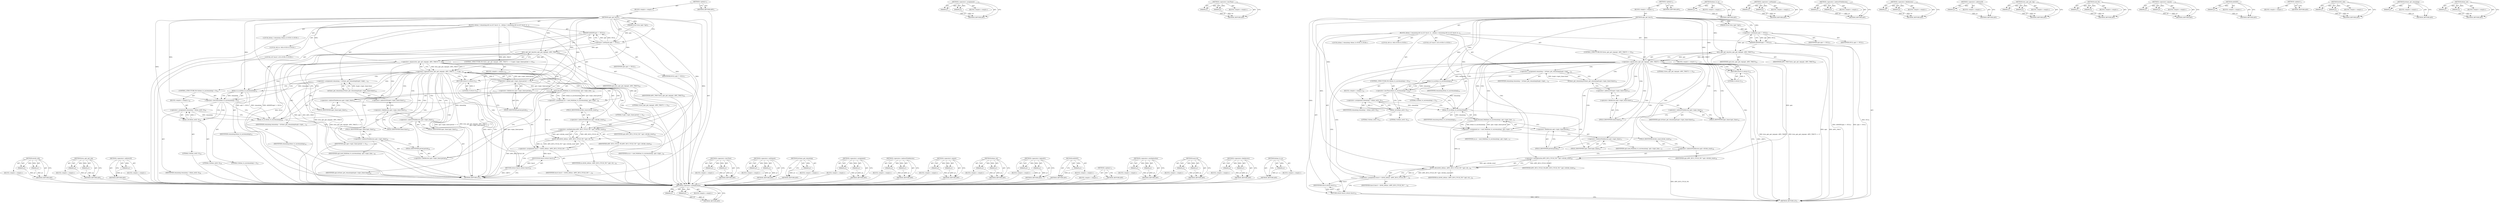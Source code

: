 digraph "ktime_to_ns" {
vulnerable_159 [label=<(METHOD,&lt;operator&gt;.multiplication)>];
vulnerable_160 [label=<(PARAM,p1)>];
vulnerable_161 [label=<(PARAM,p2)>];
vulnerable_162 [label=<(BLOCK,&lt;empty&gt;,&lt;empty&gt;)>];
vulnerable_163 [label=<(METHOD_RETURN,ANY)>];
vulnerable_112 [label=<(METHOD,&lt;operator&gt;.assignment)>];
vulnerable_113 [label=<(PARAM,p1)>];
vulnerable_114 [label=<(PARAM,p2)>];
vulnerable_115 [label=<(BLOCK,&lt;empty&gt;,&lt;empty&gt;)>];
vulnerable_116 [label=<(METHOD_RETURN,ANY)>];
vulnerable_135 [label=<(METHOD,&lt;operator&gt;.lessThan)>];
vulnerable_136 [label=<(PARAM,p1)>];
vulnerable_137 [label=<(PARAM,p2)>];
vulnerable_138 [label=<(BLOCK,&lt;empty&gt;,&lt;empty&gt;)>];
vulnerable_139 [label=<(METHOD_RETURN,ANY)>];
vulnerable_6 [label=<(METHOD,&lt;global&gt;)<SUB>1</SUB>>];
vulnerable_7 [label=<(BLOCK,&lt;empty&gt;,&lt;empty&gt;)<SUB>1</SUB>>];
vulnerable_8 [label=<(METHOD,apic_get_tmcct)<SUB>1</SUB>>];
vulnerable_9 [label=<(PARAM,struct kvm_lapic *apic)<SUB>1</SUB>>];
vulnerable_10 [label=<(BLOCK,{
	ktime_t remaining;
	s64 ns;
	u32 tmcct;

 	A...,{
	ktime_t remaining;
	s64 ns;
	u32 tmcct;

 	A...)<SUB>2</SUB>>];
vulnerable_11 [label="<(LOCAL,ktime_t remaining: ktime_t)<SUB>3</SUB>>"];
vulnerable_12 [label="<(LOCAL,s64 ns: s64)<SUB>4</SUB>>"];
vulnerable_13 [label="<(LOCAL,u32 tmcct: u32)<SUB>5</SUB>>"];
vulnerable_14 [label=<(ASSERT,ASSERT(apic != NULL))<SUB>7</SUB>>];
vulnerable_15 [label=<(&lt;operator&gt;.notEquals,apic != NULL)<SUB>7</SUB>>];
vulnerable_16 [label=<(IDENTIFIER,apic,apic != NULL)<SUB>7</SUB>>];
vulnerable_17 [label=<(IDENTIFIER,NULL,apic != NULL)<SUB>7</SUB>>];
vulnerable_18 [label=<(CONTROL_STRUCTURE,IF,if (kvm_apic_get_reg(apic, APIC_TMICT) == 0))<SUB>10</SUB>>];
vulnerable_19 [label=<(&lt;operator&gt;.equals,kvm_apic_get_reg(apic, APIC_TMICT) == 0)<SUB>10</SUB>>];
vulnerable_20 [label=<(kvm_apic_get_reg,kvm_apic_get_reg(apic, APIC_TMICT))<SUB>10</SUB>>];
vulnerable_21 [label=<(IDENTIFIER,apic,kvm_apic_get_reg(apic, APIC_TMICT))<SUB>10</SUB>>];
vulnerable_22 [label=<(IDENTIFIER,APIC_TMICT,kvm_apic_get_reg(apic, APIC_TMICT))<SUB>10</SUB>>];
vulnerable_23 [label=<(LITERAL,0,kvm_apic_get_reg(apic, APIC_TMICT) == 0)<SUB>10</SUB>>];
vulnerable_24 [label=<(BLOCK,&lt;empty&gt;,&lt;empty&gt;)<SUB>11</SUB>>];
vulnerable_25 [label=<(RETURN,return 0;,return 0;)<SUB>11</SUB>>];
vulnerable_26 [label=<(LITERAL,0,return 0;)<SUB>11</SUB>>];
vulnerable_27 [label=<(&lt;operator&gt;.assignment,remaining = hrtimer_get_remaining(&amp;apic-&gt;lapic_...)<SUB>13</SUB>>];
vulnerable_28 [label=<(IDENTIFIER,remaining,remaining = hrtimer_get_remaining(&amp;apic-&gt;lapic_...)<SUB>13</SUB>>];
vulnerable_29 [label=<(hrtimer_get_remaining,hrtimer_get_remaining(&amp;apic-&gt;lapic_timer.timer))<SUB>13</SUB>>];
vulnerable_30 [label=<(&lt;operator&gt;.addressOf,&amp;apic-&gt;lapic_timer.timer)<SUB>13</SUB>>];
vulnerable_31 [label=<(&lt;operator&gt;.fieldAccess,apic-&gt;lapic_timer.timer)<SUB>13</SUB>>];
vulnerable_32 [label=<(&lt;operator&gt;.indirectFieldAccess,apic-&gt;lapic_timer)<SUB>13</SUB>>];
vulnerable_33 [label=<(IDENTIFIER,apic,hrtimer_get_remaining(&amp;apic-&gt;lapic_timer.timer))<SUB>13</SUB>>];
vulnerable_34 [label=<(FIELD_IDENTIFIER,lapic_timer,lapic_timer)<SUB>13</SUB>>];
vulnerable_35 [label=<(FIELD_IDENTIFIER,timer,timer)<SUB>13</SUB>>];
vulnerable_36 [label=<(CONTROL_STRUCTURE,IF,if (ktime_to_ns(remaining) &lt; 0))<SUB>14</SUB>>];
vulnerable_37 [label=<(&lt;operator&gt;.lessThan,ktime_to_ns(remaining) &lt; 0)<SUB>14</SUB>>];
vulnerable_38 [label=<(ktime_to_ns,ktime_to_ns(remaining))<SUB>14</SUB>>];
vulnerable_39 [label=<(IDENTIFIER,remaining,ktime_to_ns(remaining))<SUB>14</SUB>>];
vulnerable_40 [label=<(LITERAL,0,ktime_to_ns(remaining) &lt; 0)<SUB>14</SUB>>];
vulnerable_41 [label=<(BLOCK,&lt;empty&gt;,&lt;empty&gt;)<SUB>15</SUB>>];
vulnerable_42 [label=<(&lt;operator&gt;.assignment,remaining = ktime_set(0, 0))<SUB>15</SUB>>];
vulnerable_43 [label=<(IDENTIFIER,remaining,remaining = ktime_set(0, 0))<SUB>15</SUB>>];
vulnerable_44 [label=<(ktime_set,ktime_set(0, 0))<SUB>15</SUB>>];
vulnerable_45 [label=<(LITERAL,0,ktime_set(0, 0))<SUB>15</SUB>>];
vulnerable_46 [label=<(LITERAL,0,ktime_set(0, 0))<SUB>15</SUB>>];
vulnerable_47 [label=<(&lt;operator&gt;.assignment,ns = mod_64(ktime_to_ns(remaining), apic-&gt;lapic...)<SUB>17</SUB>>];
vulnerable_48 [label=<(IDENTIFIER,ns,ns = mod_64(ktime_to_ns(remaining), apic-&gt;lapic...)<SUB>17</SUB>>];
vulnerable_49 [label=<(mod_64,mod_64(ktime_to_ns(remaining), apic-&gt;lapic_time...)<SUB>17</SUB>>];
vulnerable_50 [label=<(ktime_to_ns,ktime_to_ns(remaining))<SUB>17</SUB>>];
vulnerable_51 [label=<(IDENTIFIER,remaining,ktime_to_ns(remaining))<SUB>17</SUB>>];
vulnerable_52 [label=<(&lt;operator&gt;.fieldAccess,apic-&gt;lapic_timer.period)<SUB>17</SUB>>];
vulnerable_53 [label=<(&lt;operator&gt;.indirectFieldAccess,apic-&gt;lapic_timer)<SUB>17</SUB>>];
vulnerable_54 [label=<(IDENTIFIER,apic,mod_64(ktime_to_ns(remaining), apic-&gt;lapic_time...)<SUB>17</SUB>>];
vulnerable_55 [label=<(FIELD_IDENTIFIER,lapic_timer,lapic_timer)<SUB>17</SUB>>];
vulnerable_56 [label=<(FIELD_IDENTIFIER,period,period)<SUB>17</SUB>>];
vulnerable_57 [label=<(&lt;operator&gt;.assignment,tmcct = div64_u64(ns,
			 (APIC_BUS_CYCLE_NS * ...)<SUB>18</SUB>>];
vulnerable_58 [label=<(IDENTIFIER,tmcct,tmcct = div64_u64(ns,
			 (APIC_BUS_CYCLE_NS * ...)<SUB>18</SUB>>];
vulnerable_59 [label=<(div64_u64,div64_u64(ns,
			 (APIC_BUS_CYCLE_NS * apic-&gt;di...)<SUB>18</SUB>>];
vulnerable_60 [label=<(IDENTIFIER,ns,div64_u64(ns,
			 (APIC_BUS_CYCLE_NS * apic-&gt;di...)<SUB>18</SUB>>];
vulnerable_61 [label=<(&lt;operator&gt;.multiplication,APIC_BUS_CYCLE_NS * apic-&gt;divide_count)<SUB>19</SUB>>];
vulnerable_62 [label=<(IDENTIFIER,APIC_BUS_CYCLE_NS,APIC_BUS_CYCLE_NS * apic-&gt;divide_count)<SUB>19</SUB>>];
vulnerable_63 [label=<(&lt;operator&gt;.indirectFieldAccess,apic-&gt;divide_count)<SUB>19</SUB>>];
vulnerable_64 [label=<(IDENTIFIER,apic,APIC_BUS_CYCLE_NS * apic-&gt;divide_count)<SUB>19</SUB>>];
vulnerable_65 [label=<(FIELD_IDENTIFIER,divide_count,divide_count)<SUB>19</SUB>>];
vulnerable_66 [label=<(RETURN,return tmcct;,return tmcct;)<SUB>21</SUB>>];
vulnerable_67 [label=<(IDENTIFIER,tmcct,return tmcct;)<SUB>21</SUB>>];
vulnerable_68 [label=<(METHOD_RETURN,u32)<SUB>1</SUB>>];
vulnerable_70 [label=<(METHOD_RETURN,ANY)<SUB>1</SUB>>];
vulnerable_140 [label=<(METHOD,ktime_to_ns)>];
vulnerable_141 [label=<(PARAM,p1)>];
vulnerable_142 [label=<(BLOCK,&lt;empty&gt;,&lt;empty&gt;)>];
vulnerable_143 [label=<(METHOD_RETURN,ANY)>];
vulnerable_97 [label=<(METHOD,&lt;operator&gt;.notEquals)>];
vulnerable_98 [label=<(PARAM,p1)>];
vulnerable_99 [label=<(PARAM,p2)>];
vulnerable_100 [label=<(BLOCK,&lt;empty&gt;,&lt;empty&gt;)>];
vulnerable_101 [label=<(METHOD_RETURN,ANY)>];
vulnerable_130 [label=<(METHOD,&lt;operator&gt;.indirectFieldAccess)>];
vulnerable_131 [label=<(PARAM,p1)>];
vulnerable_132 [label=<(PARAM,p2)>];
vulnerable_133 [label=<(BLOCK,&lt;empty&gt;,&lt;empty&gt;)>];
vulnerable_134 [label=<(METHOD_RETURN,ANY)>];
vulnerable_125 [label=<(METHOD,&lt;operator&gt;.fieldAccess)>];
vulnerable_126 [label=<(PARAM,p1)>];
vulnerable_127 [label=<(PARAM,p2)>];
vulnerable_128 [label=<(BLOCK,&lt;empty&gt;,&lt;empty&gt;)>];
vulnerable_129 [label=<(METHOD_RETURN,ANY)>];
vulnerable_121 [label=<(METHOD,&lt;operator&gt;.addressOf)>];
vulnerable_122 [label=<(PARAM,p1)>];
vulnerable_123 [label=<(BLOCK,&lt;empty&gt;,&lt;empty&gt;)>];
vulnerable_124 [label=<(METHOD_RETURN,ANY)>];
vulnerable_107 [label=<(METHOD,kvm_apic_get_reg)>];
vulnerable_108 [label=<(PARAM,p1)>];
vulnerable_109 [label=<(PARAM,p2)>];
vulnerable_110 [label=<(BLOCK,&lt;empty&gt;,&lt;empty&gt;)>];
vulnerable_111 [label=<(METHOD_RETURN,ANY)>];
vulnerable_149 [label=<(METHOD,mod_64)>];
vulnerable_150 [label=<(PARAM,p1)>];
vulnerable_151 [label=<(PARAM,p2)>];
vulnerable_152 [label=<(BLOCK,&lt;empty&gt;,&lt;empty&gt;)>];
vulnerable_153 [label=<(METHOD_RETURN,ANY)>];
vulnerable_102 [label=<(METHOD,&lt;operator&gt;.equals)>];
vulnerable_103 [label=<(PARAM,p1)>];
vulnerable_104 [label=<(PARAM,p2)>];
vulnerable_105 [label=<(BLOCK,&lt;empty&gt;,&lt;empty&gt;)>];
vulnerable_106 [label=<(METHOD_RETURN,ANY)>];
vulnerable_93 [label=<(METHOD,ASSERT)>];
vulnerable_94 [label=<(PARAM,p1)>];
vulnerable_95 [label=<(BLOCK,&lt;empty&gt;,&lt;empty&gt;)>];
vulnerable_96 [label=<(METHOD_RETURN,ANY)>];
vulnerable_87 [label=<(METHOD,&lt;global&gt;)<SUB>1</SUB>>];
vulnerable_88 [label=<(BLOCK,&lt;empty&gt;,&lt;empty&gt;)>];
vulnerable_89 [label=<(METHOD_RETURN,ANY)>];
vulnerable_154 [label=<(METHOD,div64_u64)>];
vulnerable_155 [label=<(PARAM,p1)>];
vulnerable_156 [label=<(PARAM,p2)>];
vulnerable_157 [label=<(BLOCK,&lt;empty&gt;,&lt;empty&gt;)>];
vulnerable_158 [label=<(METHOD_RETURN,ANY)>];
vulnerable_117 [label=<(METHOD,hrtimer_get_remaining)>];
vulnerable_118 [label=<(PARAM,p1)>];
vulnerable_119 [label=<(BLOCK,&lt;empty&gt;,&lt;empty&gt;)>];
vulnerable_120 [label=<(METHOD_RETURN,ANY)>];
vulnerable_144 [label=<(METHOD,ktime_set)>];
vulnerable_145 [label=<(PARAM,p1)>];
vulnerable_146 [label=<(PARAM,p2)>];
vulnerable_147 [label=<(BLOCK,&lt;empty&gt;,&lt;empty&gt;)>];
vulnerable_148 [label=<(METHOD_RETURN,ANY)>];
fixed_167 [label=<(METHOD,div64_u64)>];
fixed_168 [label=<(PARAM,p1)>];
fixed_169 [label=<(PARAM,p2)>];
fixed_170 [label=<(BLOCK,&lt;empty&gt;,&lt;empty&gt;)>];
fixed_171 [label=<(METHOD_RETURN,ANY)>];
fixed_120 [label=<(METHOD,kvm_apic_get_reg)>];
fixed_121 [label=<(PARAM,p1)>];
fixed_122 [label=<(PARAM,p2)>];
fixed_123 [label=<(BLOCK,&lt;empty&gt;,&lt;empty&gt;)>];
fixed_124 [label=<(METHOD_RETURN,ANY)>];
fixed_144 [label=<(METHOD,&lt;operator&gt;.addressOf)>];
fixed_145 [label=<(PARAM,p1)>];
fixed_146 [label=<(BLOCK,&lt;empty&gt;,&lt;empty&gt;)>];
fixed_147 [label=<(METHOD_RETURN,ANY)>];
fixed_6 [label=<(METHOD,&lt;global&gt;)<SUB>1</SUB>>];
fixed_7 [label=<(BLOCK,&lt;empty&gt;,&lt;empty&gt;)<SUB>1</SUB>>];
fixed_8 [label=<(METHOD,apic_get_tmcct)<SUB>1</SUB>>];
fixed_9 [label=<(PARAM,struct kvm_lapic *apic)<SUB>1</SUB>>];
fixed_10 [label=<(BLOCK,{
	ktime_t remaining;
	s64 ns;
	u32 tmcct;

 	A...,{
	ktime_t remaining;
	s64 ns;
	u32 tmcct;

 	A...)<SUB>2</SUB>>];
fixed_11 [label="<(LOCAL,ktime_t remaining: ktime_t)<SUB>3</SUB>>"];
fixed_12 [label="<(LOCAL,s64 ns: s64)<SUB>4</SUB>>"];
fixed_13 [label="<(LOCAL,u32 tmcct: u32)<SUB>5</SUB>>"];
fixed_14 [label=<(ASSERT,ASSERT(apic != NULL))<SUB>7</SUB>>];
fixed_15 [label=<(&lt;operator&gt;.notEquals,apic != NULL)<SUB>7</SUB>>];
fixed_16 [label=<(IDENTIFIER,apic,apic != NULL)<SUB>7</SUB>>];
fixed_17 [label=<(IDENTIFIER,NULL,apic != NULL)<SUB>7</SUB>>];
fixed_18 [label=<(CONTROL_STRUCTURE,IF,if (kvm_apic_get_reg(apic, APIC_TMICT) == 0 ||
		apic-&gt;lapic_timer.period == 0))<SUB>10</SUB>>];
fixed_19 [label=<(&lt;operator&gt;.logicalOr,kvm_apic_get_reg(apic, APIC_TMICT) == 0 ||
		ap...)<SUB>10</SUB>>];
fixed_20 [label=<(&lt;operator&gt;.equals,kvm_apic_get_reg(apic, APIC_TMICT) == 0)<SUB>10</SUB>>];
fixed_21 [label=<(kvm_apic_get_reg,kvm_apic_get_reg(apic, APIC_TMICT))<SUB>10</SUB>>];
fixed_22 [label=<(IDENTIFIER,apic,kvm_apic_get_reg(apic, APIC_TMICT))<SUB>10</SUB>>];
fixed_23 [label=<(IDENTIFIER,APIC_TMICT,kvm_apic_get_reg(apic, APIC_TMICT))<SUB>10</SUB>>];
fixed_24 [label=<(LITERAL,0,kvm_apic_get_reg(apic, APIC_TMICT) == 0)<SUB>10</SUB>>];
fixed_25 [label=<(&lt;operator&gt;.equals,apic-&gt;lapic_timer.period == 0)<SUB>11</SUB>>];
fixed_26 [label=<(&lt;operator&gt;.fieldAccess,apic-&gt;lapic_timer.period)<SUB>11</SUB>>];
fixed_27 [label=<(&lt;operator&gt;.indirectFieldAccess,apic-&gt;lapic_timer)<SUB>11</SUB>>];
fixed_28 [label=<(IDENTIFIER,apic,apic-&gt;lapic_timer.period == 0)<SUB>11</SUB>>];
fixed_29 [label=<(FIELD_IDENTIFIER,lapic_timer,lapic_timer)<SUB>11</SUB>>];
fixed_30 [label=<(FIELD_IDENTIFIER,period,period)<SUB>11</SUB>>];
fixed_31 [label=<(LITERAL,0,apic-&gt;lapic_timer.period == 0)<SUB>11</SUB>>];
fixed_32 [label=<(BLOCK,&lt;empty&gt;,&lt;empty&gt;)<SUB>12</SUB>>];
fixed_33 [label=<(RETURN,return 0;,return 0;)<SUB>12</SUB>>];
fixed_34 [label=<(LITERAL,0,return 0;)<SUB>12</SUB>>];
fixed_35 [label=<(&lt;operator&gt;.assignment,remaining = hrtimer_get_remaining(&amp;apic-&gt;lapic_...)<SUB>14</SUB>>];
fixed_36 [label=<(IDENTIFIER,remaining,remaining = hrtimer_get_remaining(&amp;apic-&gt;lapic_...)<SUB>14</SUB>>];
fixed_37 [label=<(hrtimer_get_remaining,hrtimer_get_remaining(&amp;apic-&gt;lapic_timer.timer))<SUB>14</SUB>>];
fixed_38 [label=<(&lt;operator&gt;.addressOf,&amp;apic-&gt;lapic_timer.timer)<SUB>14</SUB>>];
fixed_39 [label=<(&lt;operator&gt;.fieldAccess,apic-&gt;lapic_timer.timer)<SUB>14</SUB>>];
fixed_40 [label=<(&lt;operator&gt;.indirectFieldAccess,apic-&gt;lapic_timer)<SUB>14</SUB>>];
fixed_41 [label=<(IDENTIFIER,apic,hrtimer_get_remaining(&amp;apic-&gt;lapic_timer.timer))<SUB>14</SUB>>];
fixed_42 [label=<(FIELD_IDENTIFIER,lapic_timer,lapic_timer)<SUB>14</SUB>>];
fixed_43 [label=<(FIELD_IDENTIFIER,timer,timer)<SUB>14</SUB>>];
fixed_44 [label=<(CONTROL_STRUCTURE,IF,if (ktime_to_ns(remaining) &lt; 0))<SUB>15</SUB>>];
fixed_45 [label=<(&lt;operator&gt;.lessThan,ktime_to_ns(remaining) &lt; 0)<SUB>15</SUB>>];
fixed_46 [label=<(ktime_to_ns,ktime_to_ns(remaining))<SUB>15</SUB>>];
fixed_47 [label=<(IDENTIFIER,remaining,ktime_to_ns(remaining))<SUB>15</SUB>>];
fixed_48 [label=<(LITERAL,0,ktime_to_ns(remaining) &lt; 0)<SUB>15</SUB>>];
fixed_49 [label=<(BLOCK,&lt;empty&gt;,&lt;empty&gt;)<SUB>16</SUB>>];
fixed_50 [label=<(&lt;operator&gt;.assignment,remaining = ktime_set(0, 0))<SUB>16</SUB>>];
fixed_51 [label=<(IDENTIFIER,remaining,remaining = ktime_set(0, 0))<SUB>16</SUB>>];
fixed_52 [label=<(ktime_set,ktime_set(0, 0))<SUB>16</SUB>>];
fixed_53 [label=<(LITERAL,0,ktime_set(0, 0))<SUB>16</SUB>>];
fixed_54 [label=<(LITERAL,0,ktime_set(0, 0))<SUB>16</SUB>>];
fixed_55 [label=<(&lt;operator&gt;.assignment,ns = mod_64(ktime_to_ns(remaining), apic-&gt;lapic...)<SUB>18</SUB>>];
fixed_56 [label=<(IDENTIFIER,ns,ns = mod_64(ktime_to_ns(remaining), apic-&gt;lapic...)<SUB>18</SUB>>];
fixed_57 [label=<(mod_64,mod_64(ktime_to_ns(remaining), apic-&gt;lapic_time...)<SUB>18</SUB>>];
fixed_58 [label=<(ktime_to_ns,ktime_to_ns(remaining))<SUB>18</SUB>>];
fixed_59 [label=<(IDENTIFIER,remaining,ktime_to_ns(remaining))<SUB>18</SUB>>];
fixed_60 [label=<(&lt;operator&gt;.fieldAccess,apic-&gt;lapic_timer.period)<SUB>18</SUB>>];
fixed_61 [label=<(&lt;operator&gt;.indirectFieldAccess,apic-&gt;lapic_timer)<SUB>18</SUB>>];
fixed_62 [label=<(IDENTIFIER,apic,mod_64(ktime_to_ns(remaining), apic-&gt;lapic_time...)<SUB>18</SUB>>];
fixed_63 [label=<(FIELD_IDENTIFIER,lapic_timer,lapic_timer)<SUB>18</SUB>>];
fixed_64 [label=<(FIELD_IDENTIFIER,period,period)<SUB>18</SUB>>];
fixed_65 [label=<(&lt;operator&gt;.assignment,tmcct = div64_u64(ns,
			 (APIC_BUS_CYCLE_NS * ...)<SUB>19</SUB>>];
fixed_66 [label=<(IDENTIFIER,tmcct,tmcct = div64_u64(ns,
			 (APIC_BUS_CYCLE_NS * ...)<SUB>19</SUB>>];
fixed_67 [label=<(div64_u64,div64_u64(ns,
			 (APIC_BUS_CYCLE_NS * apic-&gt;di...)<SUB>19</SUB>>];
fixed_68 [label=<(IDENTIFIER,ns,div64_u64(ns,
			 (APIC_BUS_CYCLE_NS * apic-&gt;di...)<SUB>19</SUB>>];
fixed_69 [label=<(&lt;operator&gt;.multiplication,APIC_BUS_CYCLE_NS * apic-&gt;divide_count)<SUB>20</SUB>>];
fixed_70 [label=<(IDENTIFIER,APIC_BUS_CYCLE_NS,APIC_BUS_CYCLE_NS * apic-&gt;divide_count)<SUB>20</SUB>>];
fixed_71 [label=<(&lt;operator&gt;.indirectFieldAccess,apic-&gt;divide_count)<SUB>20</SUB>>];
fixed_72 [label=<(IDENTIFIER,apic,APIC_BUS_CYCLE_NS * apic-&gt;divide_count)<SUB>20</SUB>>];
fixed_73 [label=<(FIELD_IDENTIFIER,divide_count,divide_count)<SUB>20</SUB>>];
fixed_74 [label=<(RETURN,return tmcct;,return tmcct;)<SUB>22</SUB>>];
fixed_75 [label=<(IDENTIFIER,tmcct,return tmcct;)<SUB>22</SUB>>];
fixed_76 [label=<(METHOD_RETURN,u32)<SUB>1</SUB>>];
fixed_78 [label=<(METHOD_RETURN,ANY)<SUB>1</SUB>>];
fixed_148 [label=<(METHOD,&lt;operator&gt;.lessThan)>];
fixed_149 [label=<(PARAM,p1)>];
fixed_150 [label=<(PARAM,p2)>];
fixed_151 [label=<(BLOCK,&lt;empty&gt;,&lt;empty&gt;)>];
fixed_152 [label=<(METHOD_RETURN,ANY)>];
fixed_105 [label=<(METHOD,&lt;operator&gt;.notEquals)>];
fixed_106 [label=<(PARAM,p1)>];
fixed_107 [label=<(PARAM,p2)>];
fixed_108 [label=<(BLOCK,&lt;empty&gt;,&lt;empty&gt;)>];
fixed_109 [label=<(METHOD_RETURN,ANY)>];
fixed_140 [label=<(METHOD,hrtimer_get_remaining)>];
fixed_141 [label=<(PARAM,p1)>];
fixed_142 [label=<(BLOCK,&lt;empty&gt;,&lt;empty&gt;)>];
fixed_143 [label=<(METHOD_RETURN,ANY)>];
fixed_135 [label=<(METHOD,&lt;operator&gt;.assignment)>];
fixed_136 [label=<(PARAM,p1)>];
fixed_137 [label=<(PARAM,p2)>];
fixed_138 [label=<(BLOCK,&lt;empty&gt;,&lt;empty&gt;)>];
fixed_139 [label=<(METHOD_RETURN,ANY)>];
fixed_130 [label=<(METHOD,&lt;operator&gt;.indirectFieldAccess)>];
fixed_131 [label=<(PARAM,p1)>];
fixed_132 [label=<(PARAM,p2)>];
fixed_133 [label=<(BLOCK,&lt;empty&gt;,&lt;empty&gt;)>];
fixed_134 [label=<(METHOD_RETURN,ANY)>];
fixed_115 [label=<(METHOD,&lt;operator&gt;.equals)>];
fixed_116 [label=<(PARAM,p1)>];
fixed_117 [label=<(PARAM,p2)>];
fixed_118 [label=<(BLOCK,&lt;empty&gt;,&lt;empty&gt;)>];
fixed_119 [label=<(METHOD_RETURN,ANY)>];
fixed_157 [label=<(METHOD,ktime_set)>];
fixed_158 [label=<(PARAM,p1)>];
fixed_159 [label=<(PARAM,p2)>];
fixed_160 [label=<(BLOCK,&lt;empty&gt;,&lt;empty&gt;)>];
fixed_161 [label=<(METHOD_RETURN,ANY)>];
fixed_110 [label=<(METHOD,&lt;operator&gt;.logicalOr)>];
fixed_111 [label=<(PARAM,p1)>];
fixed_112 [label=<(PARAM,p2)>];
fixed_113 [label=<(BLOCK,&lt;empty&gt;,&lt;empty&gt;)>];
fixed_114 [label=<(METHOD_RETURN,ANY)>];
fixed_101 [label=<(METHOD,ASSERT)>];
fixed_102 [label=<(PARAM,p1)>];
fixed_103 [label=<(BLOCK,&lt;empty&gt;,&lt;empty&gt;)>];
fixed_104 [label=<(METHOD_RETURN,ANY)>];
fixed_95 [label=<(METHOD,&lt;global&gt;)<SUB>1</SUB>>];
fixed_96 [label=<(BLOCK,&lt;empty&gt;,&lt;empty&gt;)>];
fixed_97 [label=<(METHOD_RETURN,ANY)>];
fixed_172 [label=<(METHOD,&lt;operator&gt;.multiplication)>];
fixed_173 [label=<(PARAM,p1)>];
fixed_174 [label=<(PARAM,p2)>];
fixed_175 [label=<(BLOCK,&lt;empty&gt;,&lt;empty&gt;)>];
fixed_176 [label=<(METHOD_RETURN,ANY)>];
fixed_162 [label=<(METHOD,mod_64)>];
fixed_163 [label=<(PARAM,p1)>];
fixed_164 [label=<(PARAM,p2)>];
fixed_165 [label=<(BLOCK,&lt;empty&gt;,&lt;empty&gt;)>];
fixed_166 [label=<(METHOD_RETURN,ANY)>];
fixed_125 [label=<(METHOD,&lt;operator&gt;.fieldAccess)>];
fixed_126 [label=<(PARAM,p1)>];
fixed_127 [label=<(PARAM,p2)>];
fixed_128 [label=<(BLOCK,&lt;empty&gt;,&lt;empty&gt;)>];
fixed_129 [label=<(METHOD_RETURN,ANY)>];
fixed_153 [label=<(METHOD,ktime_to_ns)>];
fixed_154 [label=<(PARAM,p1)>];
fixed_155 [label=<(BLOCK,&lt;empty&gt;,&lt;empty&gt;)>];
fixed_156 [label=<(METHOD_RETURN,ANY)>];
vulnerable_159 -> vulnerable_160  [key=0, label="AST: "];
vulnerable_159 -> vulnerable_160  [key=1, label="DDG: "];
vulnerable_159 -> vulnerable_162  [key=0, label="AST: "];
vulnerable_159 -> vulnerable_161  [key=0, label="AST: "];
vulnerable_159 -> vulnerable_161  [key=1, label="DDG: "];
vulnerable_159 -> vulnerable_163  [key=0, label="AST: "];
vulnerable_159 -> vulnerable_163  [key=1, label="CFG: "];
vulnerable_160 -> vulnerable_163  [key=0, label="DDG: p1"];
vulnerable_161 -> vulnerable_163  [key=0, label="DDG: p2"];
vulnerable_112 -> vulnerable_113  [key=0, label="AST: "];
vulnerable_112 -> vulnerable_113  [key=1, label="DDG: "];
vulnerable_112 -> vulnerable_115  [key=0, label="AST: "];
vulnerable_112 -> vulnerable_114  [key=0, label="AST: "];
vulnerable_112 -> vulnerable_114  [key=1, label="DDG: "];
vulnerable_112 -> vulnerable_116  [key=0, label="AST: "];
vulnerable_112 -> vulnerable_116  [key=1, label="CFG: "];
vulnerable_113 -> vulnerable_116  [key=0, label="DDG: p1"];
vulnerable_114 -> vulnerable_116  [key=0, label="DDG: p2"];
vulnerable_135 -> vulnerable_136  [key=0, label="AST: "];
vulnerable_135 -> vulnerable_136  [key=1, label="DDG: "];
vulnerable_135 -> vulnerable_138  [key=0, label="AST: "];
vulnerable_135 -> vulnerable_137  [key=0, label="AST: "];
vulnerable_135 -> vulnerable_137  [key=1, label="DDG: "];
vulnerable_135 -> vulnerable_139  [key=0, label="AST: "];
vulnerable_135 -> vulnerable_139  [key=1, label="CFG: "];
vulnerable_136 -> vulnerable_139  [key=0, label="DDG: p1"];
vulnerable_137 -> vulnerable_139  [key=0, label="DDG: p2"];
vulnerable_6 -> vulnerable_7  [key=0, label="AST: "];
vulnerable_6 -> vulnerable_70  [key=0, label="AST: "];
vulnerable_6 -> vulnerable_70  [key=1, label="CFG: "];
vulnerable_7 -> vulnerable_8  [key=0, label="AST: "];
vulnerable_8 -> vulnerable_9  [key=0, label="AST: "];
vulnerable_8 -> vulnerable_9  [key=1, label="DDG: "];
vulnerable_8 -> vulnerable_10  [key=0, label="AST: "];
vulnerable_8 -> vulnerable_68  [key=0, label="AST: "];
vulnerable_8 -> vulnerable_15  [key=0, label="CFG: "];
vulnerable_8 -> vulnerable_15  [key=1, label="DDG: "];
vulnerable_8 -> vulnerable_67  [key=0, label="DDG: "];
vulnerable_8 -> vulnerable_19  [key=0, label="DDG: "];
vulnerable_8 -> vulnerable_25  [key=0, label="DDG: "];
vulnerable_8 -> vulnerable_37  [key=0, label="DDG: "];
vulnerable_8 -> vulnerable_59  [key=0, label="DDG: "];
vulnerable_8 -> vulnerable_20  [key=0, label="DDG: "];
vulnerable_8 -> vulnerable_26  [key=0, label="DDG: "];
vulnerable_8 -> vulnerable_38  [key=0, label="DDG: "];
vulnerable_8 -> vulnerable_50  [key=0, label="DDG: "];
vulnerable_8 -> vulnerable_61  [key=0, label="DDG: "];
vulnerable_8 -> vulnerable_44  [key=0, label="DDG: "];
vulnerable_9 -> vulnerable_15  [key=0, label="DDG: apic"];
vulnerable_10 -> vulnerable_11  [key=0, label="AST: "];
vulnerable_10 -> vulnerable_12  [key=0, label="AST: "];
vulnerable_10 -> vulnerable_13  [key=0, label="AST: "];
vulnerable_10 -> vulnerable_14  [key=0, label="AST: "];
vulnerable_10 -> vulnerable_18  [key=0, label="AST: "];
vulnerable_10 -> vulnerable_27  [key=0, label="AST: "];
vulnerable_10 -> vulnerable_36  [key=0, label="AST: "];
vulnerable_10 -> vulnerable_47  [key=0, label="AST: "];
vulnerable_10 -> vulnerable_57  [key=0, label="AST: "];
vulnerable_10 -> vulnerable_66  [key=0, label="AST: "];
vulnerable_14 -> vulnerable_15  [key=0, label="AST: "];
vulnerable_14 -> vulnerable_20  [key=0, label="CFG: "];
vulnerable_14 -> vulnerable_68  [key=0, label="DDG: apic != NULL"];
vulnerable_14 -> vulnerable_68  [key=1, label="DDG: ASSERT(apic != NULL)"];
vulnerable_15 -> vulnerable_16  [key=0, label="AST: "];
vulnerable_15 -> vulnerable_17  [key=0, label="AST: "];
vulnerable_15 -> vulnerable_14  [key=0, label="CFG: "];
vulnerable_15 -> vulnerable_14  [key=1, label="DDG: apic"];
vulnerable_15 -> vulnerable_14  [key=2, label="DDG: NULL"];
vulnerable_15 -> vulnerable_68  [key=0, label="DDG: NULL"];
vulnerable_15 -> vulnerable_20  [key=0, label="DDG: apic"];
vulnerable_18 -> vulnerable_19  [key=0, label="AST: "];
vulnerable_18 -> vulnerable_24  [key=0, label="AST: "];
vulnerable_19 -> vulnerable_20  [key=0, label="AST: "];
vulnerable_19 -> vulnerable_23  [key=0, label="AST: "];
vulnerable_19 -> vulnerable_25  [key=0, label="CFG: "];
vulnerable_19 -> vulnerable_25  [key=1, label="CDG: "];
vulnerable_19 -> vulnerable_34  [key=0, label="CFG: "];
vulnerable_19 -> vulnerable_34  [key=1, label="CDG: "];
vulnerable_19 -> vulnerable_68  [key=0, label="DDG: kvm_apic_get_reg(apic, APIC_TMICT)"];
vulnerable_19 -> vulnerable_68  [key=1, label="DDG: kvm_apic_get_reg(apic, APIC_TMICT) == 0"];
vulnerable_19 -> vulnerable_47  [key=0, label="CDG: "];
vulnerable_19 -> vulnerable_30  [key=0, label="CDG: "];
vulnerable_19 -> vulnerable_32  [key=0, label="CDG: "];
vulnerable_19 -> vulnerable_49  [key=0, label="CDG: "];
vulnerable_19 -> vulnerable_61  [key=0, label="CDG: "];
vulnerable_19 -> vulnerable_57  [key=0, label="CDG: "];
vulnerable_19 -> vulnerable_66  [key=0, label="CDG: "];
vulnerable_19 -> vulnerable_52  [key=0, label="CDG: "];
vulnerable_19 -> vulnerable_37  [key=0, label="CDG: "];
vulnerable_19 -> vulnerable_53  [key=0, label="CDG: "];
vulnerable_19 -> vulnerable_38  [key=0, label="CDG: "];
vulnerable_19 -> vulnerable_56  [key=0, label="CDG: "];
vulnerable_19 -> vulnerable_27  [key=0, label="CDG: "];
vulnerable_19 -> vulnerable_63  [key=0, label="CDG: "];
vulnerable_19 -> vulnerable_29  [key=0, label="CDG: "];
vulnerable_19 -> vulnerable_65  [key=0, label="CDG: "];
vulnerable_19 -> vulnerable_50  [key=0, label="CDG: "];
vulnerable_19 -> vulnerable_59  [key=0, label="CDG: "];
vulnerable_19 -> vulnerable_35  [key=0, label="CDG: "];
vulnerable_19 -> vulnerable_55  [key=0, label="CDG: "];
vulnerable_19 -> vulnerable_31  [key=0, label="CDG: "];
vulnerable_20 -> vulnerable_21  [key=0, label="AST: "];
vulnerable_20 -> vulnerable_22  [key=0, label="AST: "];
vulnerable_20 -> vulnerable_19  [key=0, label="CFG: "];
vulnerable_20 -> vulnerable_19  [key=1, label="DDG: apic"];
vulnerable_20 -> vulnerable_19  [key=2, label="DDG: APIC_TMICT"];
vulnerable_20 -> vulnerable_68  [key=0, label="DDG: apic"];
vulnerable_20 -> vulnerable_68  [key=1, label="DDG: APIC_TMICT"];
vulnerable_20 -> vulnerable_61  [key=0, label="DDG: apic"];
vulnerable_24 -> vulnerable_25  [key=0, label="AST: "];
vulnerable_25 -> vulnerable_26  [key=0, label="AST: "];
vulnerable_25 -> vulnerable_68  [key=0, label="CFG: "];
vulnerable_25 -> vulnerable_68  [key=1, label="DDG: &lt;RET&gt;"];
vulnerable_26 -> vulnerable_25  [key=0, label="DDG: 0"];
vulnerable_27 -> vulnerable_28  [key=0, label="AST: "];
vulnerable_27 -> vulnerable_29  [key=0, label="AST: "];
vulnerable_27 -> vulnerable_38  [key=0, label="CFG: "];
vulnerable_27 -> vulnerable_38  [key=1, label="DDG: remaining"];
vulnerable_29 -> vulnerable_30  [key=0, label="AST: "];
vulnerable_29 -> vulnerable_27  [key=0, label="CFG: "];
vulnerable_29 -> vulnerable_27  [key=1, label="DDG: &amp;apic-&gt;lapic_timer.timer"];
vulnerable_30 -> vulnerable_31  [key=0, label="AST: "];
vulnerable_30 -> vulnerable_29  [key=0, label="CFG: "];
vulnerable_31 -> vulnerable_32  [key=0, label="AST: "];
vulnerable_31 -> vulnerable_35  [key=0, label="AST: "];
vulnerable_31 -> vulnerable_30  [key=0, label="CFG: "];
vulnerable_32 -> vulnerable_33  [key=0, label="AST: "];
vulnerable_32 -> vulnerable_34  [key=0, label="AST: "];
vulnerable_32 -> vulnerable_35  [key=0, label="CFG: "];
vulnerable_34 -> vulnerable_32  [key=0, label="CFG: "];
vulnerable_35 -> vulnerable_31  [key=0, label="CFG: "];
vulnerable_36 -> vulnerable_37  [key=0, label="AST: "];
vulnerable_36 -> vulnerable_41  [key=0, label="AST: "];
vulnerable_37 -> vulnerable_38  [key=0, label="AST: "];
vulnerable_37 -> vulnerable_40  [key=0, label="AST: "];
vulnerable_37 -> vulnerable_44  [key=0, label="CFG: "];
vulnerable_37 -> vulnerable_44  [key=1, label="CDG: "];
vulnerable_37 -> vulnerable_50  [key=0, label="CFG: "];
vulnerable_37 -> vulnerable_42  [key=0, label="CDG: "];
vulnerable_38 -> vulnerable_39  [key=0, label="AST: "];
vulnerable_38 -> vulnerable_37  [key=0, label="CFG: "];
vulnerable_38 -> vulnerable_37  [key=1, label="DDG: remaining"];
vulnerable_38 -> vulnerable_50  [key=0, label="DDG: remaining"];
vulnerable_41 -> vulnerable_42  [key=0, label="AST: "];
vulnerable_42 -> vulnerable_43  [key=0, label="AST: "];
vulnerable_42 -> vulnerable_44  [key=0, label="AST: "];
vulnerable_42 -> vulnerable_50  [key=0, label="CFG: "];
vulnerable_42 -> vulnerable_50  [key=1, label="DDG: remaining"];
vulnerable_44 -> vulnerable_45  [key=0, label="AST: "];
vulnerable_44 -> vulnerable_46  [key=0, label="AST: "];
vulnerable_44 -> vulnerable_42  [key=0, label="CFG: "];
vulnerable_44 -> vulnerable_42  [key=1, label="DDG: 0"];
vulnerable_47 -> vulnerable_48  [key=0, label="AST: "];
vulnerable_47 -> vulnerable_49  [key=0, label="AST: "];
vulnerable_47 -> vulnerable_65  [key=0, label="CFG: "];
vulnerable_47 -> vulnerable_59  [key=0, label="DDG: ns"];
vulnerable_49 -> vulnerable_50  [key=0, label="AST: "];
vulnerable_49 -> vulnerable_52  [key=0, label="AST: "];
vulnerable_49 -> vulnerable_47  [key=0, label="CFG: "];
vulnerable_49 -> vulnerable_47  [key=1, label="DDG: ktime_to_ns(remaining)"];
vulnerable_49 -> vulnerable_47  [key=2, label="DDG: apic-&gt;lapic_timer.period"];
vulnerable_50 -> vulnerable_51  [key=0, label="AST: "];
vulnerable_50 -> vulnerable_55  [key=0, label="CFG: "];
vulnerable_50 -> vulnerable_49  [key=0, label="DDG: remaining"];
vulnerable_52 -> vulnerable_53  [key=0, label="AST: "];
vulnerable_52 -> vulnerable_56  [key=0, label="AST: "];
vulnerable_52 -> vulnerable_49  [key=0, label="CFG: "];
vulnerable_53 -> vulnerable_54  [key=0, label="AST: "];
vulnerable_53 -> vulnerable_55  [key=0, label="AST: "];
vulnerable_53 -> vulnerable_56  [key=0, label="CFG: "];
vulnerable_55 -> vulnerable_53  [key=0, label="CFG: "];
vulnerable_56 -> vulnerable_52  [key=0, label="CFG: "];
vulnerable_57 -> vulnerable_58  [key=0, label="AST: "];
vulnerable_57 -> vulnerable_59  [key=0, label="AST: "];
vulnerable_57 -> vulnerable_66  [key=0, label="CFG: "];
vulnerable_57 -> vulnerable_67  [key=0, label="DDG: tmcct"];
vulnerable_59 -> vulnerable_60  [key=0, label="AST: "];
vulnerable_59 -> vulnerable_61  [key=0, label="AST: "];
vulnerable_59 -> vulnerable_57  [key=0, label="CFG: "];
vulnerable_59 -> vulnerable_57  [key=1, label="DDG: ns"];
vulnerable_59 -> vulnerable_57  [key=2, label="DDG: APIC_BUS_CYCLE_NS * apic-&gt;divide_count"];
vulnerable_61 -> vulnerable_62  [key=0, label="AST: "];
vulnerable_61 -> vulnerable_63  [key=0, label="AST: "];
vulnerable_61 -> vulnerable_59  [key=0, label="CFG: "];
vulnerable_61 -> vulnerable_59  [key=1, label="DDG: APIC_BUS_CYCLE_NS"];
vulnerable_61 -> vulnerable_59  [key=2, label="DDG: apic-&gt;divide_count"];
vulnerable_61 -> vulnerable_68  [key=0, label="DDG: APIC_BUS_CYCLE_NS"];
vulnerable_63 -> vulnerable_64  [key=0, label="AST: "];
vulnerable_63 -> vulnerable_65  [key=0, label="AST: "];
vulnerable_63 -> vulnerable_61  [key=0, label="CFG: "];
vulnerable_65 -> vulnerable_63  [key=0, label="CFG: "];
vulnerable_66 -> vulnerable_67  [key=0, label="AST: "];
vulnerable_66 -> vulnerable_68  [key=0, label="CFG: "];
vulnerable_66 -> vulnerable_68  [key=1, label="DDG: &lt;RET&gt;"];
vulnerable_67 -> vulnerable_66  [key=0, label="DDG: tmcct"];
vulnerable_140 -> vulnerable_141  [key=0, label="AST: "];
vulnerable_140 -> vulnerable_141  [key=1, label="DDG: "];
vulnerable_140 -> vulnerable_142  [key=0, label="AST: "];
vulnerable_140 -> vulnerable_143  [key=0, label="AST: "];
vulnerable_140 -> vulnerable_143  [key=1, label="CFG: "];
vulnerable_141 -> vulnerable_143  [key=0, label="DDG: p1"];
vulnerable_97 -> vulnerable_98  [key=0, label="AST: "];
vulnerable_97 -> vulnerable_98  [key=1, label="DDG: "];
vulnerable_97 -> vulnerable_100  [key=0, label="AST: "];
vulnerable_97 -> vulnerable_99  [key=0, label="AST: "];
vulnerable_97 -> vulnerable_99  [key=1, label="DDG: "];
vulnerable_97 -> vulnerable_101  [key=0, label="AST: "];
vulnerable_97 -> vulnerable_101  [key=1, label="CFG: "];
vulnerable_98 -> vulnerable_101  [key=0, label="DDG: p1"];
vulnerable_99 -> vulnerable_101  [key=0, label="DDG: p2"];
vulnerable_130 -> vulnerable_131  [key=0, label="AST: "];
vulnerable_130 -> vulnerable_131  [key=1, label="DDG: "];
vulnerable_130 -> vulnerable_133  [key=0, label="AST: "];
vulnerable_130 -> vulnerable_132  [key=0, label="AST: "];
vulnerable_130 -> vulnerable_132  [key=1, label="DDG: "];
vulnerable_130 -> vulnerable_134  [key=0, label="AST: "];
vulnerable_130 -> vulnerable_134  [key=1, label="CFG: "];
vulnerable_131 -> vulnerable_134  [key=0, label="DDG: p1"];
vulnerable_132 -> vulnerable_134  [key=0, label="DDG: p2"];
vulnerable_125 -> vulnerable_126  [key=0, label="AST: "];
vulnerable_125 -> vulnerable_126  [key=1, label="DDG: "];
vulnerable_125 -> vulnerable_128  [key=0, label="AST: "];
vulnerable_125 -> vulnerable_127  [key=0, label="AST: "];
vulnerable_125 -> vulnerable_127  [key=1, label="DDG: "];
vulnerable_125 -> vulnerable_129  [key=0, label="AST: "];
vulnerable_125 -> vulnerable_129  [key=1, label="CFG: "];
vulnerable_126 -> vulnerable_129  [key=0, label="DDG: p1"];
vulnerable_127 -> vulnerable_129  [key=0, label="DDG: p2"];
vulnerable_121 -> vulnerable_122  [key=0, label="AST: "];
vulnerable_121 -> vulnerable_122  [key=1, label="DDG: "];
vulnerable_121 -> vulnerable_123  [key=0, label="AST: "];
vulnerable_121 -> vulnerable_124  [key=0, label="AST: "];
vulnerable_121 -> vulnerable_124  [key=1, label="CFG: "];
vulnerable_122 -> vulnerable_124  [key=0, label="DDG: p1"];
vulnerable_107 -> vulnerable_108  [key=0, label="AST: "];
vulnerable_107 -> vulnerable_108  [key=1, label="DDG: "];
vulnerable_107 -> vulnerable_110  [key=0, label="AST: "];
vulnerable_107 -> vulnerable_109  [key=0, label="AST: "];
vulnerable_107 -> vulnerable_109  [key=1, label="DDG: "];
vulnerable_107 -> vulnerable_111  [key=0, label="AST: "];
vulnerable_107 -> vulnerable_111  [key=1, label="CFG: "];
vulnerable_108 -> vulnerable_111  [key=0, label="DDG: p1"];
vulnerable_109 -> vulnerable_111  [key=0, label="DDG: p2"];
vulnerable_149 -> vulnerable_150  [key=0, label="AST: "];
vulnerable_149 -> vulnerable_150  [key=1, label="DDG: "];
vulnerable_149 -> vulnerable_152  [key=0, label="AST: "];
vulnerable_149 -> vulnerable_151  [key=0, label="AST: "];
vulnerable_149 -> vulnerable_151  [key=1, label="DDG: "];
vulnerable_149 -> vulnerable_153  [key=0, label="AST: "];
vulnerable_149 -> vulnerable_153  [key=1, label="CFG: "];
vulnerable_150 -> vulnerable_153  [key=0, label="DDG: p1"];
vulnerable_151 -> vulnerable_153  [key=0, label="DDG: p2"];
vulnerable_102 -> vulnerable_103  [key=0, label="AST: "];
vulnerable_102 -> vulnerable_103  [key=1, label="DDG: "];
vulnerable_102 -> vulnerable_105  [key=0, label="AST: "];
vulnerable_102 -> vulnerable_104  [key=0, label="AST: "];
vulnerable_102 -> vulnerable_104  [key=1, label="DDG: "];
vulnerable_102 -> vulnerable_106  [key=0, label="AST: "];
vulnerable_102 -> vulnerable_106  [key=1, label="CFG: "];
vulnerable_103 -> vulnerable_106  [key=0, label="DDG: p1"];
vulnerable_104 -> vulnerable_106  [key=0, label="DDG: p2"];
vulnerable_93 -> vulnerable_94  [key=0, label="AST: "];
vulnerable_93 -> vulnerable_94  [key=1, label="DDG: "];
vulnerable_93 -> vulnerable_95  [key=0, label="AST: "];
vulnerable_93 -> vulnerable_96  [key=0, label="AST: "];
vulnerable_93 -> vulnerable_96  [key=1, label="CFG: "];
vulnerable_94 -> vulnerable_96  [key=0, label="DDG: p1"];
vulnerable_87 -> vulnerable_88  [key=0, label="AST: "];
vulnerable_87 -> vulnerable_89  [key=0, label="AST: "];
vulnerable_87 -> vulnerable_89  [key=1, label="CFG: "];
vulnerable_154 -> vulnerable_155  [key=0, label="AST: "];
vulnerable_154 -> vulnerable_155  [key=1, label="DDG: "];
vulnerable_154 -> vulnerable_157  [key=0, label="AST: "];
vulnerable_154 -> vulnerable_156  [key=0, label="AST: "];
vulnerable_154 -> vulnerable_156  [key=1, label="DDG: "];
vulnerable_154 -> vulnerable_158  [key=0, label="AST: "];
vulnerable_154 -> vulnerable_158  [key=1, label="CFG: "];
vulnerable_155 -> vulnerable_158  [key=0, label="DDG: p1"];
vulnerable_156 -> vulnerable_158  [key=0, label="DDG: p2"];
vulnerable_117 -> vulnerable_118  [key=0, label="AST: "];
vulnerable_117 -> vulnerable_118  [key=1, label="DDG: "];
vulnerable_117 -> vulnerable_119  [key=0, label="AST: "];
vulnerable_117 -> vulnerable_120  [key=0, label="AST: "];
vulnerable_117 -> vulnerable_120  [key=1, label="CFG: "];
vulnerable_118 -> vulnerable_120  [key=0, label="DDG: p1"];
vulnerable_144 -> vulnerable_145  [key=0, label="AST: "];
vulnerable_144 -> vulnerable_145  [key=1, label="DDG: "];
vulnerable_144 -> vulnerable_147  [key=0, label="AST: "];
vulnerable_144 -> vulnerable_146  [key=0, label="AST: "];
vulnerable_144 -> vulnerable_146  [key=1, label="DDG: "];
vulnerable_144 -> vulnerable_148  [key=0, label="AST: "];
vulnerable_144 -> vulnerable_148  [key=1, label="CFG: "];
vulnerable_145 -> vulnerable_148  [key=0, label="DDG: p1"];
vulnerable_146 -> vulnerable_148  [key=0, label="DDG: p2"];
fixed_167 -> fixed_168  [key=0, label="AST: "];
fixed_167 -> fixed_168  [key=1, label="DDG: "];
fixed_167 -> fixed_170  [key=0, label="AST: "];
fixed_167 -> fixed_169  [key=0, label="AST: "];
fixed_167 -> fixed_169  [key=1, label="DDG: "];
fixed_167 -> fixed_171  [key=0, label="AST: "];
fixed_167 -> fixed_171  [key=1, label="CFG: "];
fixed_168 -> fixed_171  [key=0, label="DDG: p1"];
fixed_169 -> fixed_171  [key=0, label="DDG: p2"];
fixed_170 -> vulnerable_159  [key=0];
fixed_171 -> vulnerable_159  [key=0];
fixed_120 -> fixed_121  [key=0, label="AST: "];
fixed_120 -> fixed_121  [key=1, label="DDG: "];
fixed_120 -> fixed_123  [key=0, label="AST: "];
fixed_120 -> fixed_122  [key=0, label="AST: "];
fixed_120 -> fixed_122  [key=1, label="DDG: "];
fixed_120 -> fixed_124  [key=0, label="AST: "];
fixed_120 -> fixed_124  [key=1, label="CFG: "];
fixed_121 -> fixed_124  [key=0, label="DDG: p1"];
fixed_122 -> fixed_124  [key=0, label="DDG: p2"];
fixed_123 -> vulnerable_159  [key=0];
fixed_124 -> vulnerable_159  [key=0];
fixed_144 -> fixed_145  [key=0, label="AST: "];
fixed_144 -> fixed_145  [key=1, label="DDG: "];
fixed_144 -> fixed_146  [key=0, label="AST: "];
fixed_144 -> fixed_147  [key=0, label="AST: "];
fixed_144 -> fixed_147  [key=1, label="CFG: "];
fixed_145 -> fixed_147  [key=0, label="DDG: p1"];
fixed_146 -> vulnerable_159  [key=0];
fixed_147 -> vulnerable_159  [key=0];
fixed_6 -> fixed_7  [key=0, label="AST: "];
fixed_6 -> fixed_78  [key=0, label="AST: "];
fixed_6 -> fixed_78  [key=1, label="CFG: "];
fixed_7 -> fixed_8  [key=0, label="AST: "];
fixed_8 -> fixed_9  [key=0, label="AST: "];
fixed_8 -> fixed_9  [key=1, label="DDG: "];
fixed_8 -> fixed_10  [key=0, label="AST: "];
fixed_8 -> fixed_76  [key=0, label="AST: "];
fixed_8 -> fixed_15  [key=0, label="CFG: "];
fixed_8 -> fixed_15  [key=1, label="DDG: "];
fixed_8 -> fixed_75  [key=0, label="DDG: "];
fixed_8 -> fixed_33  [key=0, label="DDG: "];
fixed_8 -> fixed_45  [key=0, label="DDG: "];
fixed_8 -> fixed_67  [key=0, label="DDG: "];
fixed_8 -> fixed_20  [key=0, label="DDG: "];
fixed_8 -> fixed_25  [key=0, label="DDG: "];
fixed_8 -> fixed_34  [key=0, label="DDG: "];
fixed_8 -> fixed_46  [key=0, label="DDG: "];
fixed_8 -> fixed_58  [key=0, label="DDG: "];
fixed_8 -> fixed_69  [key=0, label="DDG: "];
fixed_8 -> fixed_21  [key=0, label="DDG: "];
fixed_8 -> fixed_52  [key=0, label="DDG: "];
fixed_9 -> fixed_15  [key=0, label="DDG: apic"];
fixed_10 -> fixed_11  [key=0, label="AST: "];
fixed_10 -> fixed_12  [key=0, label="AST: "];
fixed_10 -> fixed_13  [key=0, label="AST: "];
fixed_10 -> fixed_14  [key=0, label="AST: "];
fixed_10 -> fixed_18  [key=0, label="AST: "];
fixed_10 -> fixed_35  [key=0, label="AST: "];
fixed_10 -> fixed_44  [key=0, label="AST: "];
fixed_10 -> fixed_55  [key=0, label="AST: "];
fixed_10 -> fixed_65  [key=0, label="AST: "];
fixed_10 -> fixed_74  [key=0, label="AST: "];
fixed_11 -> vulnerable_159  [key=0];
fixed_12 -> vulnerable_159  [key=0];
fixed_13 -> vulnerable_159  [key=0];
fixed_14 -> fixed_15  [key=0, label="AST: "];
fixed_14 -> fixed_21  [key=0, label="CFG: "];
fixed_14 -> fixed_76  [key=0, label="DDG: apic != NULL"];
fixed_14 -> fixed_76  [key=1, label="DDG: ASSERT(apic != NULL)"];
fixed_15 -> fixed_16  [key=0, label="AST: "];
fixed_15 -> fixed_17  [key=0, label="AST: "];
fixed_15 -> fixed_14  [key=0, label="CFG: "];
fixed_15 -> fixed_14  [key=1, label="DDG: apic"];
fixed_15 -> fixed_14  [key=2, label="DDG: NULL"];
fixed_15 -> fixed_76  [key=0, label="DDG: NULL"];
fixed_15 -> fixed_21  [key=0, label="DDG: apic"];
fixed_16 -> vulnerable_159  [key=0];
fixed_17 -> vulnerable_159  [key=0];
fixed_18 -> fixed_19  [key=0, label="AST: "];
fixed_18 -> fixed_32  [key=0, label="AST: "];
fixed_19 -> fixed_20  [key=0, label="AST: "];
fixed_19 -> fixed_25  [key=0, label="AST: "];
fixed_19 -> fixed_33  [key=0, label="CFG: "];
fixed_19 -> fixed_33  [key=1, label="CDG: "];
fixed_19 -> fixed_42  [key=0, label="CFG: "];
fixed_19 -> fixed_42  [key=1, label="CDG: "];
fixed_19 -> fixed_76  [key=0, label="DDG: kvm_apic_get_reg(apic, APIC_TMICT) == 0"];
fixed_19 -> fixed_76  [key=1, label="DDG: apic-&gt;lapic_timer.period == 0"];
fixed_19 -> fixed_76  [key=2, label="DDG: kvm_apic_get_reg(apic, APIC_TMICT) == 0 ||
		apic-&gt;lapic_timer.period == 0"];
fixed_19 -> fixed_60  [key=0, label="CDG: "];
fixed_19 -> fixed_73  [key=0, label="CDG: "];
fixed_19 -> fixed_64  [key=0, label="CDG: "];
fixed_19 -> fixed_57  [key=0, label="CDG: "];
fixed_19 -> fixed_37  [key=0, label="CDG: "];
fixed_19 -> fixed_46  [key=0, label="CDG: "];
fixed_19 -> fixed_38  [key=0, label="CDG: "];
fixed_19 -> fixed_69  [key=0, label="CDG: "];
fixed_19 -> fixed_67  [key=0, label="CDG: "];
fixed_19 -> fixed_74  [key=0, label="CDG: "];
fixed_19 -> fixed_45  [key=0, label="CDG: "];
fixed_19 -> fixed_40  [key=0, label="CDG: "];
fixed_19 -> fixed_65  [key=0, label="CDG: "];
fixed_19 -> fixed_35  [key=0, label="CDG: "];
fixed_19 -> fixed_43  [key=0, label="CDG: "];
fixed_19 -> fixed_58  [key=0, label="CDG: "];
fixed_19 -> fixed_61  [key=0, label="CDG: "];
fixed_19 -> fixed_71  [key=0, label="CDG: "];
fixed_19 -> fixed_63  [key=0, label="CDG: "];
fixed_19 -> fixed_55  [key=0, label="CDG: "];
fixed_19 -> fixed_39  [key=0, label="CDG: "];
fixed_20 -> fixed_21  [key=0, label="AST: "];
fixed_20 -> fixed_24  [key=0, label="AST: "];
fixed_20 -> fixed_19  [key=0, label="CFG: "];
fixed_20 -> fixed_19  [key=1, label="DDG: kvm_apic_get_reg(apic, APIC_TMICT)"];
fixed_20 -> fixed_19  [key=2, label="DDG: 0"];
fixed_20 -> fixed_29  [key=0, label="CFG: "];
fixed_20 -> fixed_29  [key=1, label="CDG: "];
fixed_20 -> fixed_76  [key=0, label="DDG: kvm_apic_get_reg(apic, APIC_TMICT)"];
fixed_20 -> fixed_30  [key=0, label="CDG: "];
fixed_20 -> fixed_26  [key=0, label="CDG: "];
fixed_20 -> fixed_25  [key=0, label="CDG: "];
fixed_20 -> fixed_27  [key=0, label="CDG: "];
fixed_21 -> fixed_22  [key=0, label="AST: "];
fixed_21 -> fixed_23  [key=0, label="AST: "];
fixed_21 -> fixed_20  [key=0, label="CFG: "];
fixed_21 -> fixed_20  [key=1, label="DDG: apic"];
fixed_21 -> fixed_20  [key=2, label="DDG: APIC_TMICT"];
fixed_21 -> fixed_76  [key=0, label="DDG: apic"];
fixed_21 -> fixed_76  [key=1, label="DDG: APIC_TMICT"];
fixed_21 -> fixed_69  [key=0, label="DDG: apic"];
fixed_22 -> vulnerable_159  [key=0];
fixed_23 -> vulnerable_159  [key=0];
fixed_24 -> vulnerable_159  [key=0];
fixed_25 -> fixed_26  [key=0, label="AST: "];
fixed_25 -> fixed_31  [key=0, label="AST: "];
fixed_25 -> fixed_19  [key=0, label="CFG: "];
fixed_25 -> fixed_19  [key=1, label="DDG: apic-&gt;lapic_timer.period"];
fixed_25 -> fixed_19  [key=2, label="DDG: 0"];
fixed_25 -> fixed_76  [key=0, label="DDG: apic-&gt;lapic_timer.period"];
fixed_25 -> fixed_57  [key=0, label="DDG: apic-&gt;lapic_timer.period"];
fixed_26 -> fixed_27  [key=0, label="AST: "];
fixed_26 -> fixed_30  [key=0, label="AST: "];
fixed_26 -> fixed_25  [key=0, label="CFG: "];
fixed_27 -> fixed_28  [key=0, label="AST: "];
fixed_27 -> fixed_29  [key=0, label="AST: "];
fixed_27 -> fixed_30  [key=0, label="CFG: "];
fixed_28 -> vulnerable_159  [key=0];
fixed_29 -> fixed_27  [key=0, label="CFG: "];
fixed_30 -> fixed_26  [key=0, label="CFG: "];
fixed_31 -> vulnerable_159  [key=0];
fixed_32 -> fixed_33  [key=0, label="AST: "];
fixed_33 -> fixed_34  [key=0, label="AST: "];
fixed_33 -> fixed_76  [key=0, label="CFG: "];
fixed_33 -> fixed_76  [key=1, label="DDG: &lt;RET&gt;"];
fixed_34 -> fixed_33  [key=0, label="DDG: 0"];
fixed_35 -> fixed_36  [key=0, label="AST: "];
fixed_35 -> fixed_37  [key=0, label="AST: "];
fixed_35 -> fixed_46  [key=0, label="CFG: "];
fixed_35 -> fixed_46  [key=1, label="DDG: remaining"];
fixed_36 -> vulnerable_159  [key=0];
fixed_37 -> fixed_38  [key=0, label="AST: "];
fixed_37 -> fixed_35  [key=0, label="CFG: "];
fixed_37 -> fixed_35  [key=1, label="DDG: &amp;apic-&gt;lapic_timer.timer"];
fixed_38 -> fixed_39  [key=0, label="AST: "];
fixed_38 -> fixed_37  [key=0, label="CFG: "];
fixed_39 -> fixed_40  [key=0, label="AST: "];
fixed_39 -> fixed_43  [key=0, label="AST: "];
fixed_39 -> fixed_38  [key=0, label="CFG: "];
fixed_40 -> fixed_41  [key=0, label="AST: "];
fixed_40 -> fixed_42  [key=0, label="AST: "];
fixed_40 -> fixed_43  [key=0, label="CFG: "];
fixed_41 -> vulnerable_159  [key=0];
fixed_42 -> fixed_40  [key=0, label="CFG: "];
fixed_43 -> fixed_39  [key=0, label="CFG: "];
fixed_44 -> fixed_45  [key=0, label="AST: "];
fixed_44 -> fixed_49  [key=0, label="AST: "];
fixed_45 -> fixed_46  [key=0, label="AST: "];
fixed_45 -> fixed_48  [key=0, label="AST: "];
fixed_45 -> fixed_52  [key=0, label="CFG: "];
fixed_45 -> fixed_52  [key=1, label="CDG: "];
fixed_45 -> fixed_58  [key=0, label="CFG: "];
fixed_45 -> fixed_50  [key=0, label="CDG: "];
fixed_46 -> fixed_47  [key=0, label="AST: "];
fixed_46 -> fixed_45  [key=0, label="CFG: "];
fixed_46 -> fixed_45  [key=1, label="DDG: remaining"];
fixed_46 -> fixed_58  [key=0, label="DDG: remaining"];
fixed_47 -> vulnerable_159  [key=0];
fixed_48 -> vulnerable_159  [key=0];
fixed_49 -> fixed_50  [key=0, label="AST: "];
fixed_50 -> fixed_51  [key=0, label="AST: "];
fixed_50 -> fixed_52  [key=0, label="AST: "];
fixed_50 -> fixed_58  [key=0, label="CFG: "];
fixed_50 -> fixed_58  [key=1, label="DDG: remaining"];
fixed_51 -> vulnerable_159  [key=0];
fixed_52 -> fixed_53  [key=0, label="AST: "];
fixed_52 -> fixed_54  [key=0, label="AST: "];
fixed_52 -> fixed_50  [key=0, label="CFG: "];
fixed_52 -> fixed_50  [key=1, label="DDG: 0"];
fixed_53 -> vulnerable_159  [key=0];
fixed_54 -> vulnerable_159  [key=0];
fixed_55 -> fixed_56  [key=0, label="AST: "];
fixed_55 -> fixed_57  [key=0, label="AST: "];
fixed_55 -> fixed_73  [key=0, label="CFG: "];
fixed_55 -> fixed_67  [key=0, label="DDG: ns"];
fixed_56 -> vulnerable_159  [key=0];
fixed_57 -> fixed_58  [key=0, label="AST: "];
fixed_57 -> fixed_60  [key=0, label="AST: "];
fixed_57 -> fixed_55  [key=0, label="CFG: "];
fixed_57 -> fixed_55  [key=1, label="DDG: ktime_to_ns(remaining)"];
fixed_57 -> fixed_55  [key=2, label="DDG: apic-&gt;lapic_timer.period"];
fixed_58 -> fixed_59  [key=0, label="AST: "];
fixed_58 -> fixed_63  [key=0, label="CFG: "];
fixed_58 -> fixed_57  [key=0, label="DDG: remaining"];
fixed_59 -> vulnerable_159  [key=0];
fixed_60 -> fixed_61  [key=0, label="AST: "];
fixed_60 -> fixed_64  [key=0, label="AST: "];
fixed_60 -> fixed_57  [key=0, label="CFG: "];
fixed_61 -> fixed_62  [key=0, label="AST: "];
fixed_61 -> fixed_63  [key=0, label="AST: "];
fixed_61 -> fixed_64  [key=0, label="CFG: "];
fixed_62 -> vulnerable_159  [key=0];
fixed_63 -> fixed_61  [key=0, label="CFG: "];
fixed_64 -> fixed_60  [key=0, label="CFG: "];
fixed_65 -> fixed_66  [key=0, label="AST: "];
fixed_65 -> fixed_67  [key=0, label="AST: "];
fixed_65 -> fixed_74  [key=0, label="CFG: "];
fixed_65 -> fixed_75  [key=0, label="DDG: tmcct"];
fixed_66 -> vulnerable_159  [key=0];
fixed_67 -> fixed_68  [key=0, label="AST: "];
fixed_67 -> fixed_69  [key=0, label="AST: "];
fixed_67 -> fixed_65  [key=0, label="CFG: "];
fixed_67 -> fixed_65  [key=1, label="DDG: ns"];
fixed_67 -> fixed_65  [key=2, label="DDG: APIC_BUS_CYCLE_NS * apic-&gt;divide_count"];
fixed_68 -> vulnerable_159  [key=0];
fixed_69 -> fixed_70  [key=0, label="AST: "];
fixed_69 -> fixed_71  [key=0, label="AST: "];
fixed_69 -> fixed_67  [key=0, label="CFG: "];
fixed_69 -> fixed_67  [key=1, label="DDG: APIC_BUS_CYCLE_NS"];
fixed_69 -> fixed_67  [key=2, label="DDG: apic-&gt;divide_count"];
fixed_69 -> fixed_76  [key=0, label="DDG: APIC_BUS_CYCLE_NS"];
fixed_70 -> vulnerable_159  [key=0];
fixed_71 -> fixed_72  [key=0, label="AST: "];
fixed_71 -> fixed_73  [key=0, label="AST: "];
fixed_71 -> fixed_69  [key=0, label="CFG: "];
fixed_72 -> vulnerable_159  [key=0];
fixed_73 -> fixed_71  [key=0, label="CFG: "];
fixed_74 -> fixed_75  [key=0, label="AST: "];
fixed_74 -> fixed_76  [key=0, label="CFG: "];
fixed_74 -> fixed_76  [key=1, label="DDG: &lt;RET&gt;"];
fixed_75 -> fixed_74  [key=0, label="DDG: tmcct"];
fixed_76 -> vulnerable_159  [key=0];
fixed_78 -> vulnerable_159  [key=0];
fixed_148 -> fixed_149  [key=0, label="AST: "];
fixed_148 -> fixed_149  [key=1, label="DDG: "];
fixed_148 -> fixed_151  [key=0, label="AST: "];
fixed_148 -> fixed_150  [key=0, label="AST: "];
fixed_148 -> fixed_150  [key=1, label="DDG: "];
fixed_148 -> fixed_152  [key=0, label="AST: "];
fixed_148 -> fixed_152  [key=1, label="CFG: "];
fixed_149 -> fixed_152  [key=0, label="DDG: p1"];
fixed_150 -> fixed_152  [key=0, label="DDG: p2"];
fixed_151 -> vulnerable_159  [key=0];
fixed_152 -> vulnerable_159  [key=0];
fixed_105 -> fixed_106  [key=0, label="AST: "];
fixed_105 -> fixed_106  [key=1, label="DDG: "];
fixed_105 -> fixed_108  [key=0, label="AST: "];
fixed_105 -> fixed_107  [key=0, label="AST: "];
fixed_105 -> fixed_107  [key=1, label="DDG: "];
fixed_105 -> fixed_109  [key=0, label="AST: "];
fixed_105 -> fixed_109  [key=1, label="CFG: "];
fixed_106 -> fixed_109  [key=0, label="DDG: p1"];
fixed_107 -> fixed_109  [key=0, label="DDG: p2"];
fixed_108 -> vulnerable_159  [key=0];
fixed_109 -> vulnerable_159  [key=0];
fixed_140 -> fixed_141  [key=0, label="AST: "];
fixed_140 -> fixed_141  [key=1, label="DDG: "];
fixed_140 -> fixed_142  [key=0, label="AST: "];
fixed_140 -> fixed_143  [key=0, label="AST: "];
fixed_140 -> fixed_143  [key=1, label="CFG: "];
fixed_141 -> fixed_143  [key=0, label="DDG: p1"];
fixed_142 -> vulnerable_159  [key=0];
fixed_143 -> vulnerable_159  [key=0];
fixed_135 -> fixed_136  [key=0, label="AST: "];
fixed_135 -> fixed_136  [key=1, label="DDG: "];
fixed_135 -> fixed_138  [key=0, label="AST: "];
fixed_135 -> fixed_137  [key=0, label="AST: "];
fixed_135 -> fixed_137  [key=1, label="DDG: "];
fixed_135 -> fixed_139  [key=0, label="AST: "];
fixed_135 -> fixed_139  [key=1, label="CFG: "];
fixed_136 -> fixed_139  [key=0, label="DDG: p1"];
fixed_137 -> fixed_139  [key=0, label="DDG: p2"];
fixed_138 -> vulnerable_159  [key=0];
fixed_139 -> vulnerable_159  [key=0];
fixed_130 -> fixed_131  [key=0, label="AST: "];
fixed_130 -> fixed_131  [key=1, label="DDG: "];
fixed_130 -> fixed_133  [key=0, label="AST: "];
fixed_130 -> fixed_132  [key=0, label="AST: "];
fixed_130 -> fixed_132  [key=1, label="DDG: "];
fixed_130 -> fixed_134  [key=0, label="AST: "];
fixed_130 -> fixed_134  [key=1, label="CFG: "];
fixed_131 -> fixed_134  [key=0, label="DDG: p1"];
fixed_132 -> fixed_134  [key=0, label="DDG: p2"];
fixed_133 -> vulnerable_159  [key=0];
fixed_134 -> vulnerable_159  [key=0];
fixed_115 -> fixed_116  [key=0, label="AST: "];
fixed_115 -> fixed_116  [key=1, label="DDG: "];
fixed_115 -> fixed_118  [key=0, label="AST: "];
fixed_115 -> fixed_117  [key=0, label="AST: "];
fixed_115 -> fixed_117  [key=1, label="DDG: "];
fixed_115 -> fixed_119  [key=0, label="AST: "];
fixed_115 -> fixed_119  [key=1, label="CFG: "];
fixed_116 -> fixed_119  [key=0, label="DDG: p1"];
fixed_117 -> fixed_119  [key=0, label="DDG: p2"];
fixed_118 -> vulnerable_159  [key=0];
fixed_119 -> vulnerable_159  [key=0];
fixed_157 -> fixed_158  [key=0, label="AST: "];
fixed_157 -> fixed_158  [key=1, label="DDG: "];
fixed_157 -> fixed_160  [key=0, label="AST: "];
fixed_157 -> fixed_159  [key=0, label="AST: "];
fixed_157 -> fixed_159  [key=1, label="DDG: "];
fixed_157 -> fixed_161  [key=0, label="AST: "];
fixed_157 -> fixed_161  [key=1, label="CFG: "];
fixed_158 -> fixed_161  [key=0, label="DDG: p1"];
fixed_159 -> fixed_161  [key=0, label="DDG: p2"];
fixed_160 -> vulnerable_159  [key=0];
fixed_161 -> vulnerable_159  [key=0];
fixed_110 -> fixed_111  [key=0, label="AST: "];
fixed_110 -> fixed_111  [key=1, label="DDG: "];
fixed_110 -> fixed_113  [key=0, label="AST: "];
fixed_110 -> fixed_112  [key=0, label="AST: "];
fixed_110 -> fixed_112  [key=1, label="DDG: "];
fixed_110 -> fixed_114  [key=0, label="AST: "];
fixed_110 -> fixed_114  [key=1, label="CFG: "];
fixed_111 -> fixed_114  [key=0, label="DDG: p1"];
fixed_112 -> fixed_114  [key=0, label="DDG: p2"];
fixed_113 -> vulnerable_159  [key=0];
fixed_114 -> vulnerable_159  [key=0];
fixed_101 -> fixed_102  [key=0, label="AST: "];
fixed_101 -> fixed_102  [key=1, label="DDG: "];
fixed_101 -> fixed_103  [key=0, label="AST: "];
fixed_101 -> fixed_104  [key=0, label="AST: "];
fixed_101 -> fixed_104  [key=1, label="CFG: "];
fixed_102 -> fixed_104  [key=0, label="DDG: p1"];
fixed_103 -> vulnerable_159  [key=0];
fixed_104 -> vulnerable_159  [key=0];
fixed_95 -> fixed_96  [key=0, label="AST: "];
fixed_95 -> fixed_97  [key=0, label="AST: "];
fixed_95 -> fixed_97  [key=1, label="CFG: "];
fixed_96 -> vulnerable_159  [key=0];
fixed_97 -> vulnerable_159  [key=0];
fixed_172 -> fixed_173  [key=0, label="AST: "];
fixed_172 -> fixed_173  [key=1, label="DDG: "];
fixed_172 -> fixed_175  [key=0, label="AST: "];
fixed_172 -> fixed_174  [key=0, label="AST: "];
fixed_172 -> fixed_174  [key=1, label="DDG: "];
fixed_172 -> fixed_176  [key=0, label="AST: "];
fixed_172 -> fixed_176  [key=1, label="CFG: "];
fixed_173 -> fixed_176  [key=0, label="DDG: p1"];
fixed_174 -> fixed_176  [key=0, label="DDG: p2"];
fixed_175 -> vulnerable_159  [key=0];
fixed_176 -> vulnerable_159  [key=0];
fixed_162 -> fixed_163  [key=0, label="AST: "];
fixed_162 -> fixed_163  [key=1, label="DDG: "];
fixed_162 -> fixed_165  [key=0, label="AST: "];
fixed_162 -> fixed_164  [key=0, label="AST: "];
fixed_162 -> fixed_164  [key=1, label="DDG: "];
fixed_162 -> fixed_166  [key=0, label="AST: "];
fixed_162 -> fixed_166  [key=1, label="CFG: "];
fixed_163 -> fixed_166  [key=0, label="DDG: p1"];
fixed_164 -> fixed_166  [key=0, label="DDG: p2"];
fixed_165 -> vulnerable_159  [key=0];
fixed_166 -> vulnerable_159  [key=0];
fixed_125 -> fixed_126  [key=0, label="AST: "];
fixed_125 -> fixed_126  [key=1, label="DDG: "];
fixed_125 -> fixed_128  [key=0, label="AST: "];
fixed_125 -> fixed_127  [key=0, label="AST: "];
fixed_125 -> fixed_127  [key=1, label="DDG: "];
fixed_125 -> fixed_129  [key=0, label="AST: "];
fixed_125 -> fixed_129  [key=1, label="CFG: "];
fixed_126 -> fixed_129  [key=0, label="DDG: p1"];
fixed_127 -> fixed_129  [key=0, label="DDG: p2"];
fixed_128 -> vulnerable_159  [key=0];
fixed_129 -> vulnerable_159  [key=0];
fixed_153 -> fixed_154  [key=0, label="AST: "];
fixed_153 -> fixed_154  [key=1, label="DDG: "];
fixed_153 -> fixed_155  [key=0, label="AST: "];
fixed_153 -> fixed_156  [key=0, label="AST: "];
fixed_153 -> fixed_156  [key=1, label="CFG: "];
fixed_154 -> fixed_156  [key=0, label="DDG: p1"];
fixed_155 -> vulnerable_159  [key=0];
fixed_156 -> vulnerable_159  [key=0];
}

